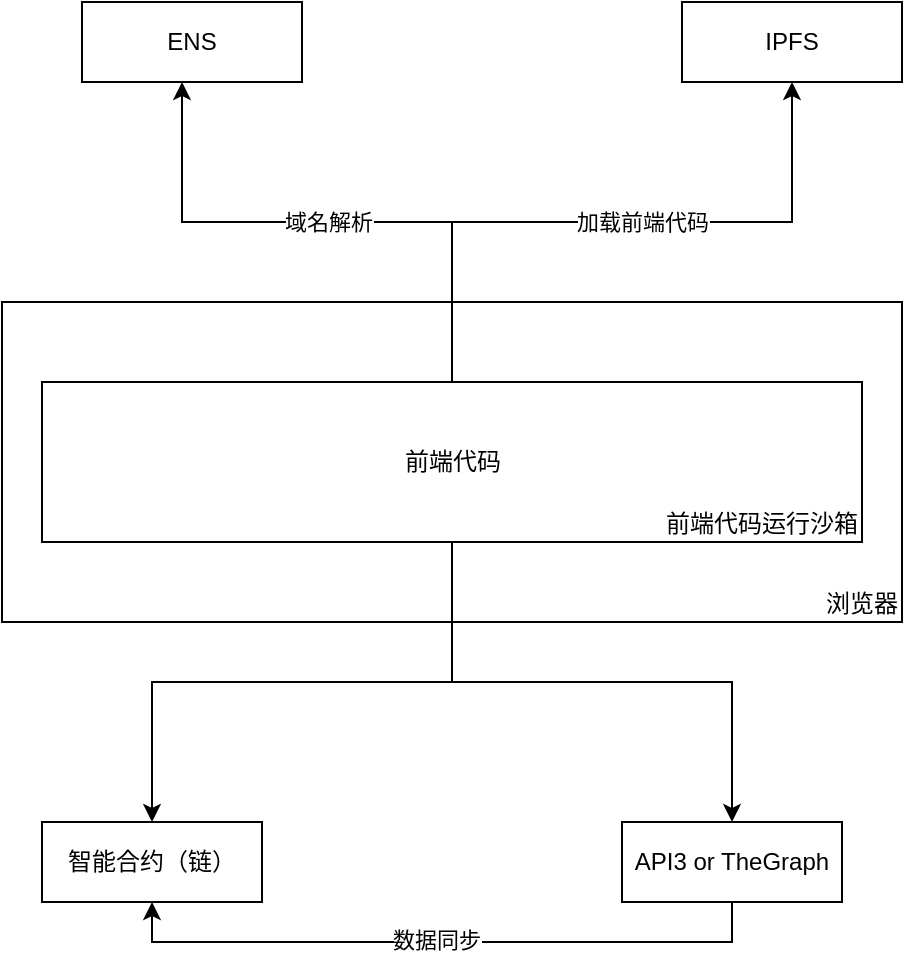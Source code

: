 <mxfile version="20.2.7" type="github">
  <diagram id="Tch_EZq0xpf_7Y2Bl9Gk" name="Page-1">
    <mxGraphModel dx="949" dy="611" grid="1" gridSize="10" guides="1" tooltips="1" connect="1" arrows="1" fold="1" page="1" pageScale="1" pageWidth="850" pageHeight="1100" math="0" shadow="0">
      <root>
        <mxCell id="0" />
        <mxCell id="1" parent="0" />
        <mxCell id="dOao3GPd37vw6CxwhaXw-8" value="加载前端代码" style="edgeStyle=orthogonalEdgeStyle;rounded=0;orthogonalLoop=1;jettySize=auto;html=1;entryX=0.5;entryY=1;entryDx=0;entryDy=0;" edge="1" parent="1" source="dOao3GPd37vw6CxwhaXw-3" target="dOao3GPd37vw6CxwhaXw-7">
          <mxGeometry x="-0.036" relative="1" as="geometry">
            <Array as="points">
              <mxPoint x="355" y="360" />
              <mxPoint x="525" y="360" />
            </Array>
            <mxPoint as="offset" />
          </mxGeometry>
        </mxCell>
        <mxCell id="dOao3GPd37vw6CxwhaXw-3" value="浏览器" style="rounded=0;whiteSpace=wrap;html=1;verticalAlign=bottom;align=right;" vertex="1" parent="1">
          <mxGeometry x="130" y="400" width="450" height="160" as="geometry" />
        </mxCell>
        <mxCell id="dOao3GPd37vw6CxwhaXw-6" value="域名解析" style="edgeStyle=orthogonalEdgeStyle;rounded=0;orthogonalLoop=1;jettySize=auto;html=1;exitX=0.5;exitY=0;exitDx=0;exitDy=0;" edge="1" parent="1" source="dOao3GPd37vw6CxwhaXw-4" target="dOao3GPd37vw6CxwhaXw-5">
          <mxGeometry relative="1" as="geometry">
            <Array as="points">
              <mxPoint x="355" y="360" />
              <mxPoint x="220" y="360" />
            </Array>
          </mxGeometry>
        </mxCell>
        <mxCell id="dOao3GPd37vw6CxwhaXw-18" style="edgeStyle=orthogonalEdgeStyle;rounded=0;orthogonalLoop=1;jettySize=auto;html=1;exitX=0.5;exitY=1;exitDx=0;exitDy=0;endArrow=classic;endFill=1;" edge="1" parent="1" source="dOao3GPd37vw6CxwhaXw-4" target="dOao3GPd37vw6CxwhaXw-11">
          <mxGeometry relative="1" as="geometry" />
        </mxCell>
        <mxCell id="dOao3GPd37vw6CxwhaXw-4" value="前端代码运行沙箱" style="rounded=0;whiteSpace=wrap;html=1;verticalAlign=bottom;align=right;" vertex="1" parent="1">
          <mxGeometry x="150" y="440" width="410" height="80" as="geometry" />
        </mxCell>
        <mxCell id="dOao3GPd37vw6CxwhaXw-5" value="ENS" style="rounded=0;whiteSpace=wrap;html=1;" vertex="1" parent="1">
          <mxGeometry x="170" y="250" width="110" height="40" as="geometry" />
        </mxCell>
        <mxCell id="dOao3GPd37vw6CxwhaXw-7" value="IPFS" style="rounded=0;whiteSpace=wrap;html=1;" vertex="1" parent="1">
          <mxGeometry x="470" y="250" width="110" height="40" as="geometry" />
        </mxCell>
        <mxCell id="dOao3GPd37vw6CxwhaXw-17" style="edgeStyle=orthogonalEdgeStyle;rounded=0;orthogonalLoop=1;jettySize=auto;html=1;entryX=0.5;entryY=0;entryDx=0;entryDy=0;endArrow=classic;endFill=1;" edge="1" parent="1" source="dOao3GPd37vw6CxwhaXw-4" target="dOao3GPd37vw6CxwhaXw-10">
          <mxGeometry relative="1" as="geometry" />
        </mxCell>
        <mxCell id="dOao3GPd37vw6CxwhaXw-9" value="前端代码" style="text;html=1;align=center;verticalAlign=middle;resizable=0;points=[];autosize=1;strokeColor=none;fillColor=none;" vertex="1" parent="1">
          <mxGeometry x="320" y="465" width="70" height="30" as="geometry" />
        </mxCell>
        <mxCell id="dOao3GPd37vw6CxwhaXw-12" style="edgeStyle=orthogonalEdgeStyle;rounded=0;orthogonalLoop=1;jettySize=auto;html=1;exitX=0.5;exitY=1;exitDx=0;exitDy=0;entryX=0.5;entryY=1;entryDx=0;entryDy=0;strokeColor=none;endArrow=classic;endFill=1;" edge="1" parent="1" source="dOao3GPd37vw6CxwhaXw-10" target="dOao3GPd37vw6CxwhaXw-11">
          <mxGeometry relative="1" as="geometry" />
        </mxCell>
        <mxCell id="dOao3GPd37vw6CxwhaXw-10" value="智能合约（链）" style="rounded=0;whiteSpace=wrap;html=1;" vertex="1" parent="1">
          <mxGeometry x="150" y="660" width="110" height="40" as="geometry" />
        </mxCell>
        <mxCell id="dOao3GPd37vw6CxwhaXw-14" style="edgeStyle=orthogonalEdgeStyle;rounded=0;orthogonalLoop=1;jettySize=auto;html=1;entryX=0.5;entryY=1;entryDx=0;entryDy=0;endArrow=classic;endFill=1;exitX=0.5;exitY=1;exitDx=0;exitDy=0;" edge="1" parent="1" source="dOao3GPd37vw6CxwhaXw-11" target="dOao3GPd37vw6CxwhaXw-10">
          <mxGeometry relative="1" as="geometry" />
        </mxCell>
        <mxCell id="dOao3GPd37vw6CxwhaXw-15" value="数据同步" style="edgeLabel;html=1;align=center;verticalAlign=middle;resizable=0;points=[];" vertex="1" connectable="0" parent="dOao3GPd37vw6CxwhaXw-14">
          <mxGeometry x="0.022" y="-1" relative="1" as="geometry">
            <mxPoint as="offset" />
          </mxGeometry>
        </mxCell>
        <mxCell id="dOao3GPd37vw6CxwhaXw-11" value="API3 or TheGraph" style="rounded=0;whiteSpace=wrap;html=1;" vertex="1" parent="1">
          <mxGeometry x="440" y="660" width="110" height="40" as="geometry" />
        </mxCell>
      </root>
    </mxGraphModel>
  </diagram>
</mxfile>
